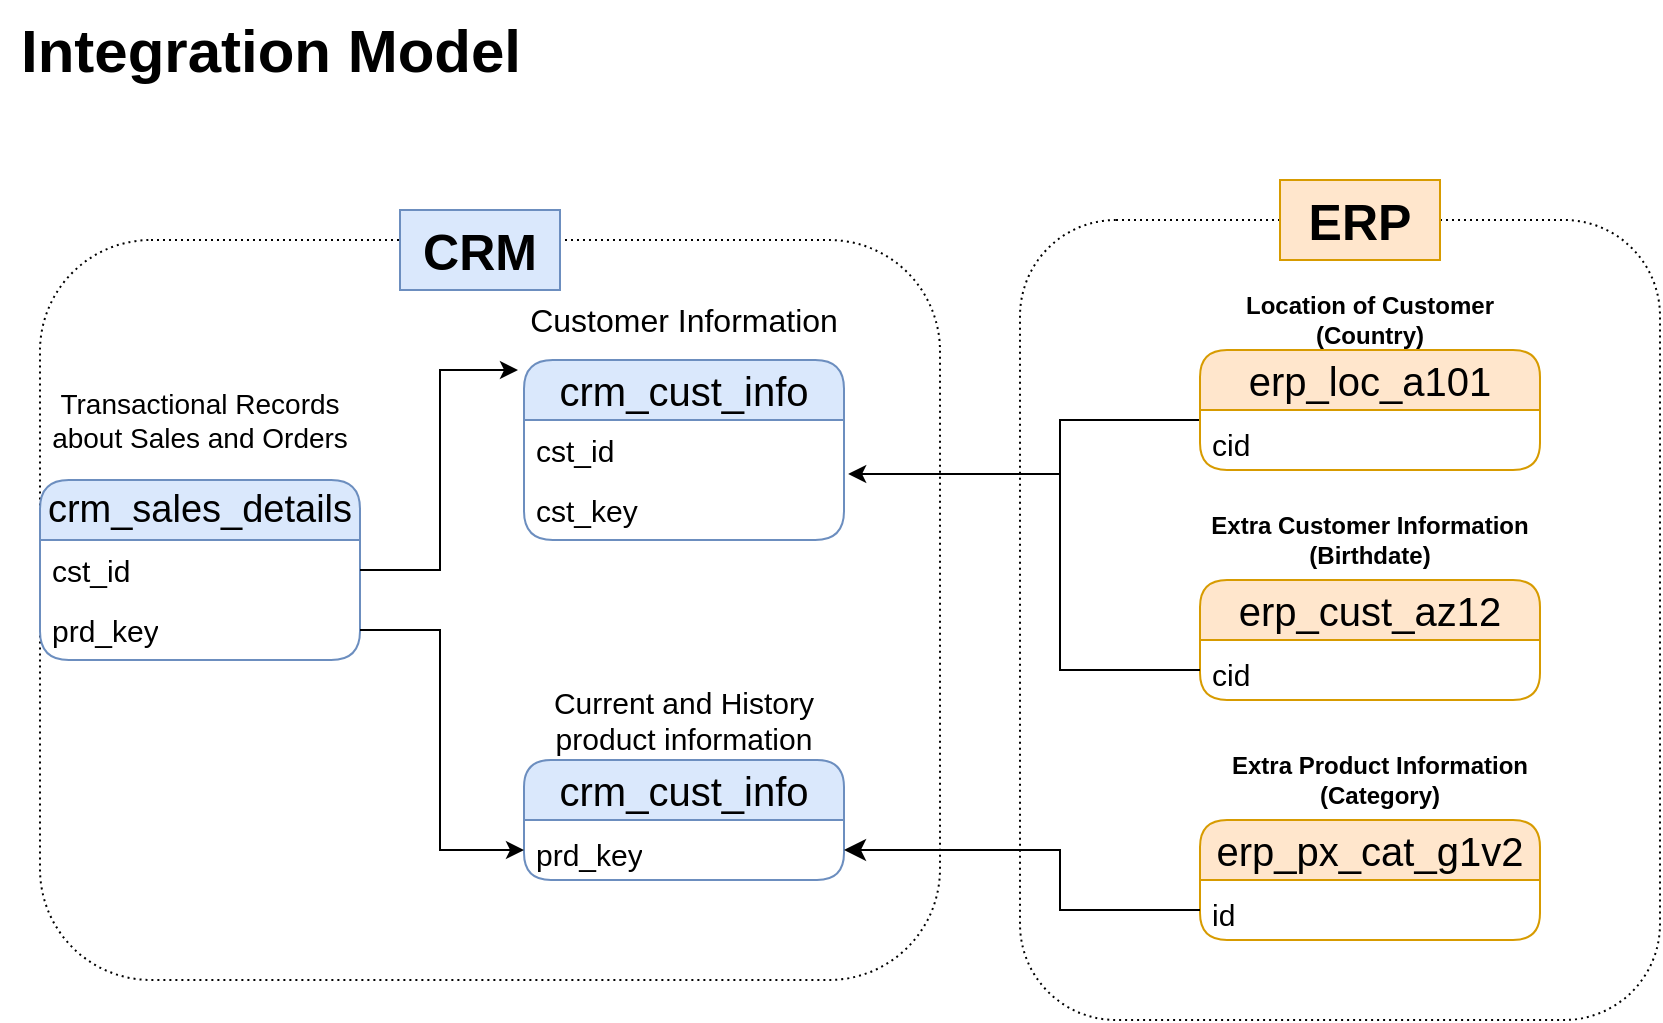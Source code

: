 <mxfile version="26.1.1">
  <diagram name="Page-1" id="TSsz6KGTb-9bMSVctuMi">
    <mxGraphModel dx="1687" dy="954" grid="1" gridSize="10" guides="1" tooltips="1" connect="1" arrows="1" fold="1" page="1" pageScale="1" pageWidth="850" pageHeight="1100" math="0" shadow="0">
      <root>
        <mxCell id="0" />
        <mxCell id="1" parent="0" />
        <mxCell id="_M-p3R6uSQYDRYVlItFb-58" value="" style="rounded=1;whiteSpace=wrap;html=1;fillColor=none;dashed=1;dashPattern=1 2;" parent="1" vertex="1">
          <mxGeometry x="40" y="140" width="450" height="370" as="geometry" />
        </mxCell>
        <mxCell id="_M-p3R6uSQYDRYVlItFb-10" value="&lt;font style=&quot;font-size: 16px;&quot;&gt;Customer Information&lt;/font&gt;" style="text;html=1;align=center;verticalAlign=middle;whiteSpace=wrap;rounded=0;" parent="1" vertex="1">
          <mxGeometry x="282" y="165" width="160" height="30" as="geometry" />
        </mxCell>
        <mxCell id="_M-p3R6uSQYDRYVlItFb-11" value="crm_cust_info" style="swimlane;fontStyle=0;childLayout=stackLayout;horizontal=1;startSize=30;horizontalStack=0;resizeParent=1;resizeParentMax=0;resizeLast=0;collapsible=1;marginBottom=0;whiteSpace=wrap;html=1;rounded=1;fillColor=#dae8fc;strokeColor=#6c8ebf;fontSize=20;" parent="1" vertex="1">
          <mxGeometry x="282" y="400" width="160" height="60" as="geometry" />
        </mxCell>
        <mxCell id="_M-p3R6uSQYDRYVlItFb-12" value="&lt;font style=&quot;font-size: 15px;&quot;&gt;prd_key&lt;/font&gt;" style="text;strokeColor=none;fillColor=none;align=left;verticalAlign=middle;spacingLeft=4;spacingRight=4;overflow=hidden;points=[[0,0.5],[1,0.5]];portConstraint=eastwest;rotatable=0;whiteSpace=wrap;html=1;fontSize=20;" parent="_M-p3R6uSQYDRYVlItFb-11" vertex="1">
          <mxGeometry y="30" width="160" height="30" as="geometry" />
        </mxCell>
        <mxCell id="_M-p3R6uSQYDRYVlItFb-13" value="&lt;font style=&quot;font-size: 15px;&quot;&gt;Current and History product information&lt;/font&gt;" style="text;html=1;align=center;verticalAlign=middle;whiteSpace=wrap;rounded=0;" parent="1" vertex="1">
          <mxGeometry x="282" y="360" width="160" height="40" as="geometry" />
        </mxCell>
        <mxCell id="_M-p3R6uSQYDRYVlItFb-16" value="&lt;font style=&quot;font-size: 14px;&quot;&gt;Transactional Records about Sales and Orders&lt;/font&gt;" style="text;html=1;align=center;verticalAlign=middle;whiteSpace=wrap;rounded=0;" parent="1" vertex="1">
          <mxGeometry x="40" y="210" width="160" height="40" as="geometry" />
        </mxCell>
        <mxCell id="_M-p3R6uSQYDRYVlItFb-31" value="&lt;font style=&quot;font-size: 19px;&quot;&gt;crm_sales_details&lt;/font&gt;" style="swimlane;fontStyle=0;childLayout=stackLayout;horizontal=1;startSize=30;horizontalStack=0;resizeParent=1;resizeParentMax=0;resizeLast=0;collapsible=1;marginBottom=0;whiteSpace=wrap;html=1;rounded=1;fillColor=#dae8fc;strokeColor=#6c8ebf;arcSize=16;" parent="1" vertex="1">
          <mxGeometry x="40" y="260" width="160" height="90" as="geometry" />
        </mxCell>
        <mxCell id="_M-p3R6uSQYDRYVlItFb-33" value="cst_id" style="text;strokeColor=none;fillColor=none;align=left;verticalAlign=middle;spacingLeft=4;spacingRight=4;overflow=hidden;points=[[0,0.5],[1,0.5]];portConstraint=eastwest;rotatable=0;whiteSpace=wrap;html=1;fontSize=15;" parent="_M-p3R6uSQYDRYVlItFb-31" vertex="1">
          <mxGeometry y="30" width="160" height="30" as="geometry" />
        </mxCell>
        <mxCell id="_M-p3R6uSQYDRYVlItFb-32" value="prd_key" style="text;strokeColor=none;fillColor=none;align=left;verticalAlign=middle;spacingLeft=4;spacingRight=4;overflow=hidden;points=[[0,0.5],[1,0.5]];portConstraint=eastwest;rotatable=0;whiteSpace=wrap;html=1;fontSize=15;" parent="_M-p3R6uSQYDRYVlItFb-31" vertex="1">
          <mxGeometry y="60" width="160" height="30" as="geometry" />
        </mxCell>
        <mxCell id="_M-p3R6uSQYDRYVlItFb-37" value="" style="endArrow=classic;html=1;rounded=0;exitX=1;exitY=0.5;exitDx=0;exitDy=0;entryX=0;entryY=0.5;entryDx=0;entryDy=0;" parent="1" source="_M-p3R6uSQYDRYVlItFb-33" edge="1">
          <mxGeometry width="50" height="50" relative="1" as="geometry">
            <mxPoint x="200" y="370" as="sourcePoint" />
            <mxPoint x="279" y="205" as="targetPoint" />
            <Array as="points">
              <mxPoint x="240" y="305" />
              <mxPoint x="240" y="205" />
            </Array>
          </mxGeometry>
        </mxCell>
        <mxCell id="_M-p3R6uSQYDRYVlItFb-38" value="" style="endArrow=classic;html=1;rounded=0;exitX=1;exitY=0.5;exitDx=0;exitDy=0;entryX=0;entryY=0.5;entryDx=0;entryDy=0;" parent="1" source="_M-p3R6uSQYDRYVlItFb-32" target="_M-p3R6uSQYDRYVlItFb-12" edge="1">
          <mxGeometry width="50" height="50" relative="1" as="geometry">
            <mxPoint x="210" y="315" as="sourcePoint" />
            <mxPoint x="290" y="215" as="targetPoint" />
            <Array as="points">
              <mxPoint x="240" y="335" />
              <mxPoint x="240" y="445" />
            </Array>
          </mxGeometry>
        </mxCell>
        <mxCell id="_M-p3R6uSQYDRYVlItFb-39" value="erp_px_cat_g1v2" style="swimlane;fontStyle=0;childLayout=stackLayout;horizontal=1;startSize=30;horizontalStack=0;resizeParent=1;resizeParentMax=0;resizeLast=0;collapsible=1;marginBottom=0;whiteSpace=wrap;html=1;rounded=1;fillColor=#ffe6cc;strokeColor=#d79b00;fontSize=20;" parent="1" vertex="1">
          <mxGeometry x="620" y="430" width="170" height="60" as="geometry" />
        </mxCell>
        <mxCell id="_M-p3R6uSQYDRYVlItFb-40" value="&lt;font style=&quot;font-size: 15px;&quot;&gt;id&lt;/font&gt;" style="text;strokeColor=none;fillColor=none;align=left;verticalAlign=middle;spacingLeft=4;spacingRight=4;overflow=hidden;points=[[0,0.5],[1,0.5]];portConstraint=eastwest;rotatable=0;whiteSpace=wrap;html=1;fontSize=20;" parent="_M-p3R6uSQYDRYVlItFb-39" vertex="1">
          <mxGeometry y="30" width="170" height="30" as="geometry" />
        </mxCell>
        <mxCell id="_M-p3R6uSQYDRYVlItFb-41" value="&lt;font&gt;Extra Product Information (Category)&lt;/font&gt;" style="text;html=1;align=center;verticalAlign=middle;whiteSpace=wrap;rounded=0;fontSize=12;fontStyle=1" parent="1" vertex="1">
          <mxGeometry x="620" y="390" width="180" height="40" as="geometry" />
        </mxCell>
        <mxCell id="_M-p3R6uSQYDRYVlItFb-42" value="&lt;span style=&quot;font-size: 20px;&quot;&gt;crm_cust_info&lt;/span&gt;" style="swimlane;fontStyle=0;childLayout=stackLayout;horizontal=1;startSize=30;horizontalStack=0;resizeParent=1;resizeParentMax=0;resizeLast=0;collapsible=1;marginBottom=0;whiteSpace=wrap;html=1;rounded=1;fillColor=#dae8fc;strokeColor=#6c8ebf;arcSize=16;" parent="1" vertex="1">
          <mxGeometry x="282" y="200" width="160" height="90" as="geometry" />
        </mxCell>
        <mxCell id="_M-p3R6uSQYDRYVlItFb-43" value="cst_id" style="text;strokeColor=none;fillColor=none;align=left;verticalAlign=middle;spacingLeft=4;spacingRight=4;overflow=hidden;points=[[0,0.5],[1,0.5]];portConstraint=eastwest;rotatable=0;whiteSpace=wrap;html=1;fontSize=15;" parent="_M-p3R6uSQYDRYVlItFb-42" vertex="1">
          <mxGeometry y="30" width="160" height="30" as="geometry" />
        </mxCell>
        <mxCell id="_M-p3R6uSQYDRYVlItFb-44" value="cst_key" style="text;strokeColor=none;fillColor=none;align=left;verticalAlign=middle;spacingLeft=4;spacingRight=4;overflow=hidden;points=[[0,0.5],[1,0.5]];portConstraint=eastwest;rotatable=0;whiteSpace=wrap;html=1;fontSize=15;" parent="_M-p3R6uSQYDRYVlItFb-42" vertex="1">
          <mxGeometry y="60" width="160" height="30" as="geometry" />
        </mxCell>
        <mxCell id="_M-p3R6uSQYDRYVlItFb-48" value="erp_cust_az12" style="swimlane;fontStyle=0;childLayout=stackLayout;horizontal=1;startSize=30;horizontalStack=0;resizeParent=1;resizeParentMax=0;resizeLast=0;collapsible=1;marginBottom=0;whiteSpace=wrap;html=1;rounded=1;fillColor=#ffe6cc;strokeColor=#d79b00;fontSize=20;" parent="1" vertex="1">
          <mxGeometry x="620" y="310" width="170" height="60" as="geometry" />
        </mxCell>
        <mxCell id="_M-p3R6uSQYDRYVlItFb-49" value="&lt;font style=&quot;font-size: 15px;&quot;&gt;cid&lt;/font&gt;" style="text;strokeColor=none;fillColor=none;align=left;verticalAlign=middle;spacingLeft=4;spacingRight=4;overflow=hidden;points=[[0,0.5],[1,0.5]];portConstraint=eastwest;rotatable=0;whiteSpace=wrap;html=1;fontSize=20;" parent="_M-p3R6uSQYDRYVlItFb-48" vertex="1">
          <mxGeometry y="30" width="170" height="30" as="geometry" />
        </mxCell>
        <mxCell id="_M-p3R6uSQYDRYVlItFb-50" value="&lt;font&gt;Extra Customer Information (Birthdate)&lt;/font&gt;" style="text;html=1;align=center;verticalAlign=middle;whiteSpace=wrap;rounded=0;fontSize=12;fontStyle=1" parent="1" vertex="1">
          <mxGeometry x="610" y="270" width="190" height="40" as="geometry" />
        </mxCell>
        <mxCell id="_M-p3R6uSQYDRYVlItFb-53" value="&lt;font&gt;Location of Customer (Country)&lt;/font&gt;" style="text;html=1;align=center;verticalAlign=middle;whiteSpace=wrap;rounded=0;fontSize=12;fontStyle=1" parent="1" vertex="1">
          <mxGeometry x="620" y="160" width="170" height="40" as="geometry" />
        </mxCell>
        <mxCell id="_M-p3R6uSQYDRYVlItFb-54" style="edgeStyle=orthogonalEdgeStyle;rounded=0;orthogonalLoop=1;jettySize=auto;html=1;exitX=0;exitY=0.5;exitDx=0;exitDy=0;entryX=1.013;entryY=-0.1;entryDx=0;entryDy=0;entryPerimeter=0;" parent="1" source="_M-p3R6uSQYDRYVlItFb-52" target="_M-p3R6uSQYDRYVlItFb-44" edge="1">
          <mxGeometry relative="1" as="geometry">
            <Array as="points">
              <mxPoint x="620" y="230" />
              <mxPoint x="550" y="230" />
              <mxPoint x="550" y="257" />
            </Array>
          </mxGeometry>
        </mxCell>
        <mxCell id="_M-p3R6uSQYDRYVlItFb-61" value="" style="rounded=1;whiteSpace=wrap;html=1;fillColor=none;dashed=1;dashPattern=1 2;" parent="1" vertex="1">
          <mxGeometry x="530" y="130" width="320" height="400" as="geometry" />
        </mxCell>
        <mxCell id="_M-p3R6uSQYDRYVlItFb-57" value="" style="endArrow=none;html=1;rounded=0;entryX=0;entryY=0.5;entryDx=0;entryDy=0;" parent="1" target="_M-p3R6uSQYDRYVlItFb-49" edge="1">
          <mxGeometry width="50" height="50" relative="1" as="geometry">
            <mxPoint x="550" y="250" as="sourcePoint" />
            <mxPoint x="570" y="320" as="targetPoint" />
            <Array as="points">
              <mxPoint x="550" y="355" />
            </Array>
          </mxGeometry>
        </mxCell>
        <mxCell id="_M-p3R6uSQYDRYVlItFb-59" value="&lt;b&gt;&lt;font&gt;CRM&lt;/font&gt;&lt;/b&gt;" style="text;html=1;align=center;verticalAlign=middle;whiteSpace=wrap;rounded=0;fontSize=25;fillColor=#dae8fc;strokeColor=#6c8ebf;" parent="1" vertex="1">
          <mxGeometry x="220" y="125" width="80" height="40" as="geometry" />
        </mxCell>
        <mxCell id="_M-p3R6uSQYDRYVlItFb-63" value="&lt;b&gt;&lt;font&gt;ERP&lt;/font&gt;&lt;/b&gt;" style="text;html=1;align=center;verticalAlign=middle;whiteSpace=wrap;rounded=0;fontSize=25;fillColor=#ffe6cc;strokeColor=#d79b00;" parent="1" vertex="1">
          <mxGeometry x="660" y="110" width="80" height="40" as="geometry" />
        </mxCell>
        <mxCell id="_M-p3R6uSQYDRYVlItFb-69" value="&lt;font style=&quot;font-size: 30px;&quot;&gt;&lt;b style=&quot;&quot;&gt;Integration Model&lt;/b&gt;&lt;/font&gt;" style="text;html=1;align=center;verticalAlign=middle;resizable=0;points=[];autosize=1;strokeColor=none;fillColor=none;" parent="1" vertex="1">
          <mxGeometry x="20" y="20" width="270" height="50" as="geometry" />
        </mxCell>
        <mxCell id="_M-p3R6uSQYDRYVlItFb-51" value="erp_loc_a101" style="swimlane;fontStyle=0;childLayout=stackLayout;horizontal=1;startSize=30;horizontalStack=0;resizeParent=1;resizeParentMax=0;resizeLast=0;collapsible=1;marginBottom=0;whiteSpace=wrap;html=1;rounded=1;fillColor=#ffe6cc;strokeColor=#d79b00;fontSize=20;" parent="1" vertex="1">
          <mxGeometry x="620" y="195" width="170" height="60" as="geometry" />
        </mxCell>
        <mxCell id="_M-p3R6uSQYDRYVlItFb-52" value="&lt;font style=&quot;font-size: 15px;&quot;&gt;cid&lt;/font&gt;" style="text;strokeColor=none;fillColor=none;align=left;verticalAlign=middle;spacingLeft=4;spacingRight=4;overflow=hidden;points=[[0,0.5],[1,0.5]];portConstraint=eastwest;rotatable=0;whiteSpace=wrap;html=1;fontSize=20;" parent="_M-p3R6uSQYDRYVlItFb-51" vertex="1">
          <mxGeometry y="30" width="170" height="30" as="geometry" />
        </mxCell>
        <mxCell id="qZg2z7KRO6IJyxObt4dv-5" style="edgeStyle=none;curved=0;rounded=0;orthogonalLoop=1;jettySize=auto;html=1;entryX=1;entryY=0.5;entryDx=0;entryDy=0;fontSize=12;startSize=8;endSize=8;" edge="1" parent="1" source="_M-p3R6uSQYDRYVlItFb-40" target="_M-p3R6uSQYDRYVlItFb-12">
          <mxGeometry relative="1" as="geometry">
            <Array as="points">
              <mxPoint x="550" y="475" />
              <mxPoint x="550" y="445" />
            </Array>
          </mxGeometry>
        </mxCell>
      </root>
    </mxGraphModel>
  </diagram>
</mxfile>
